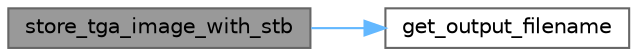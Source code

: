 digraph "store_tga_image_with_stb"
{
 // LATEX_PDF_SIZE
  bgcolor="transparent";
  edge [fontname=Helvetica,fontsize=10,labelfontname=Helvetica,labelfontsize=10];
  node [fontname=Helvetica,fontsize=10,shape=box,height=0.2,width=0.4];
  rankdir="LR";
  Node1 [id="Node000001",label="store_tga_image_with_stb",height=0.2,width=0.4,color="gray40", fillcolor="grey60", style="filled", fontcolor="black",tooltip="Save a TGA image using STBImageWrite to provide the store routine."];
  Node1 -> Node2 [id="edge1_Node000001_Node000002",color="steelblue1",style="solid",tooltip=" "];
  Node2 [id="Node000002",label="get_output_filename",height=0.2,width=0.4,color="grey40", fillcolor="white", style="filled",URL="$astcenccli__image__load__store_8cpp.html#a317fd3791349a6509f4eda9eeacc1800",tooltip="Functions for loading/storing uncompressed and compressed images."];
}
